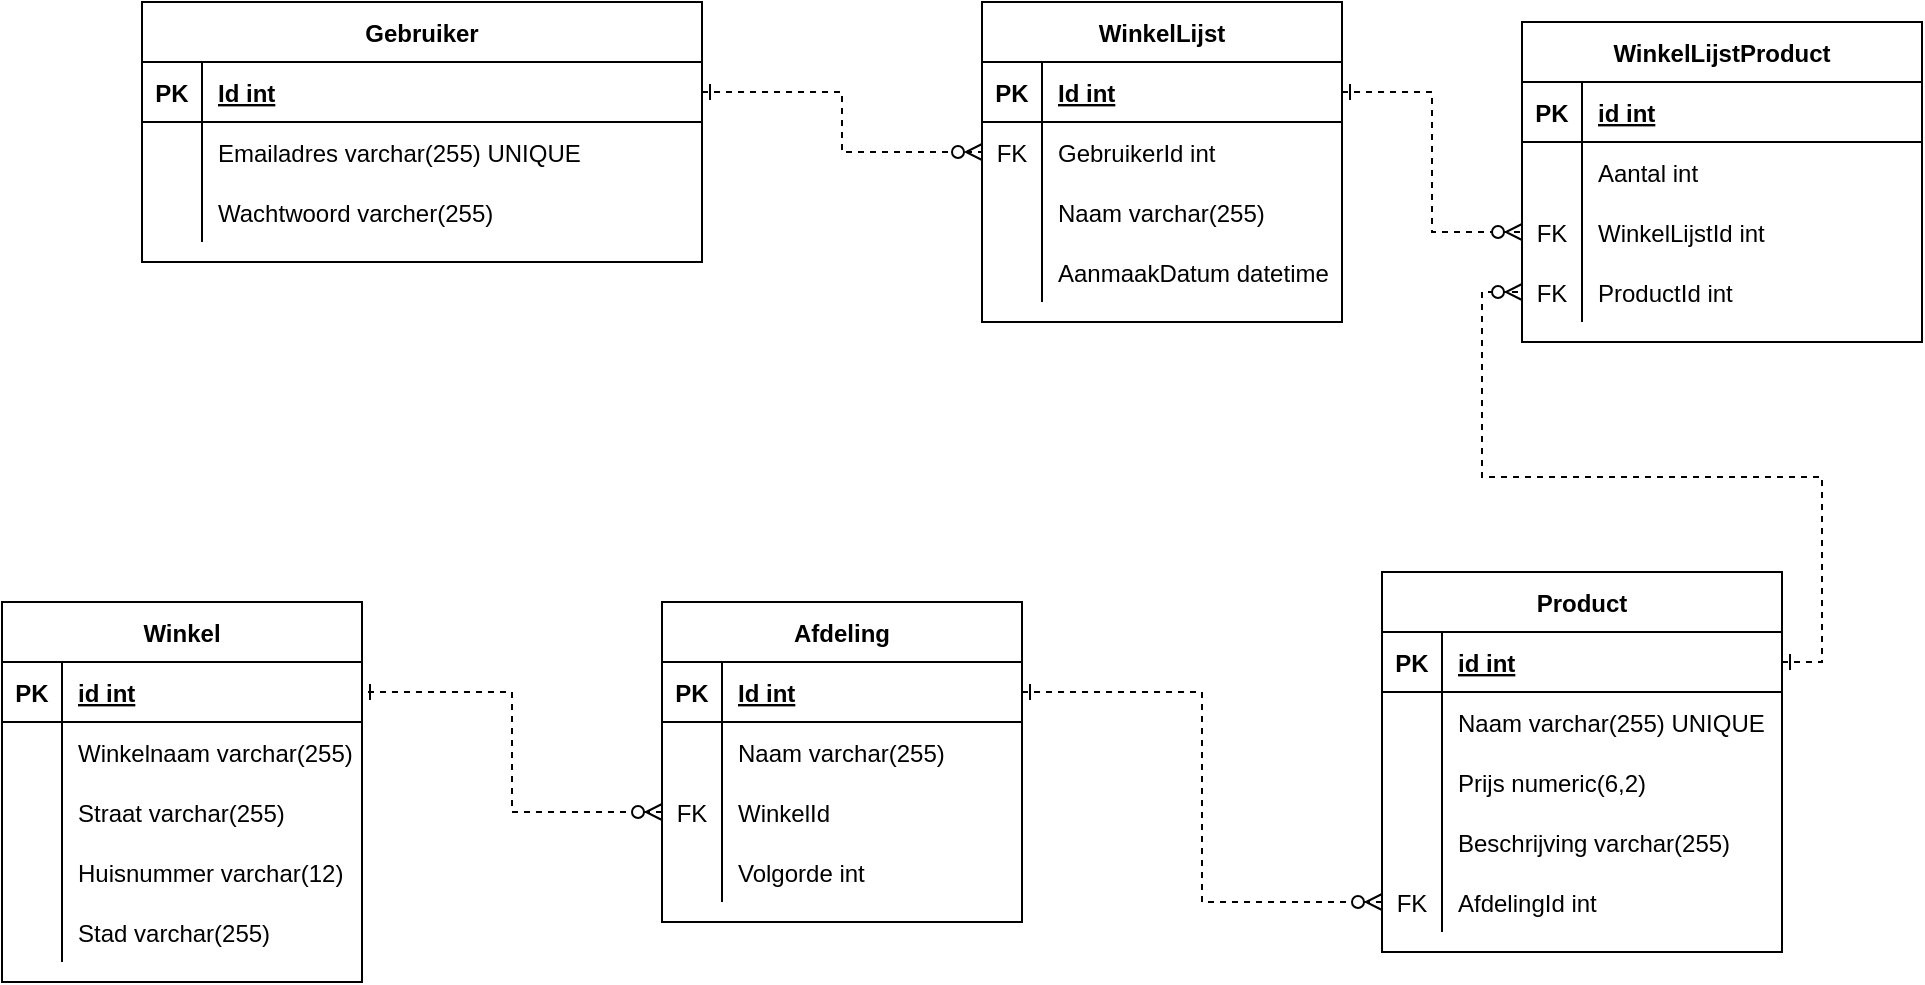 <mxfile version="13.7.9" type="device"><diagram id="jrcBBLnoRNY4PMt4Fyy8" name="Pagina-1"><mxGraphModel dx="2249" dy="822" grid="1" gridSize="10" guides="1" tooltips="1" connect="1" arrows="1" fold="1" page="1" pageScale="1" pageWidth="827" pageHeight="1169" math="0" shadow="0"><root><mxCell id="0"/><mxCell id="1" parent="0"/><mxCell id="Vjloa3isKZKLqXLQpkQa-1" value="Winkel" style="shape=table;startSize=30;container=1;collapsible=1;childLayout=tableLayout;fixedRows=1;rowLines=0;fontStyle=1;align=center;resizeLast=1;" parent="1" vertex="1"><mxGeometry x="-30" y="470" width="180" height="190" as="geometry"/></mxCell><mxCell id="Vjloa3isKZKLqXLQpkQa-2" value="" style="shape=partialRectangle;collapsible=0;dropTarget=0;pointerEvents=0;fillColor=none;top=0;left=0;bottom=1;right=0;points=[[0,0.5],[1,0.5]];portConstraint=eastwest;" parent="Vjloa3isKZKLqXLQpkQa-1" vertex="1"><mxGeometry y="30" width="180" height="30" as="geometry"/></mxCell><mxCell id="Vjloa3isKZKLqXLQpkQa-3" value="PK" style="shape=partialRectangle;connectable=0;fillColor=none;top=0;left=0;bottom=0;right=0;fontStyle=1;overflow=hidden;" parent="Vjloa3isKZKLqXLQpkQa-2" vertex="1"><mxGeometry width="30" height="30" as="geometry"/></mxCell><mxCell id="Vjloa3isKZKLqXLQpkQa-4" value="id int" style="shape=partialRectangle;connectable=0;fillColor=none;top=0;left=0;bottom=0;right=0;align=left;spacingLeft=6;fontStyle=5;overflow=hidden;" parent="Vjloa3isKZKLqXLQpkQa-2" vertex="1"><mxGeometry x="30" width="150" height="30" as="geometry"/></mxCell><mxCell id="Vjloa3isKZKLqXLQpkQa-5" value="" style="shape=partialRectangle;collapsible=0;dropTarget=0;pointerEvents=0;fillColor=none;top=0;left=0;bottom=0;right=0;points=[[0,0.5],[1,0.5]];portConstraint=eastwest;" parent="Vjloa3isKZKLqXLQpkQa-1" vertex="1"><mxGeometry y="60" width="180" height="30" as="geometry"/></mxCell><mxCell id="Vjloa3isKZKLqXLQpkQa-6" value="" style="shape=partialRectangle;connectable=0;fillColor=none;top=0;left=0;bottom=0;right=0;editable=1;overflow=hidden;" parent="Vjloa3isKZKLqXLQpkQa-5" vertex="1"><mxGeometry width="30" height="30" as="geometry"/></mxCell><mxCell id="Vjloa3isKZKLqXLQpkQa-7" value="Winkelnaam varchar(255)" style="shape=partialRectangle;connectable=0;fillColor=none;top=0;left=0;bottom=0;right=0;align=left;spacingLeft=6;overflow=hidden;" parent="Vjloa3isKZKLqXLQpkQa-5" vertex="1"><mxGeometry x="30" width="150" height="30" as="geometry"/></mxCell><mxCell id="Vjloa3isKZKLqXLQpkQa-8" value="" style="shape=partialRectangle;collapsible=0;dropTarget=0;pointerEvents=0;fillColor=none;top=0;left=0;bottom=0;right=0;points=[[0,0.5],[1,0.5]];portConstraint=eastwest;" parent="Vjloa3isKZKLqXLQpkQa-1" vertex="1"><mxGeometry y="90" width="180" height="30" as="geometry"/></mxCell><mxCell id="Vjloa3isKZKLqXLQpkQa-9" value="" style="shape=partialRectangle;connectable=0;fillColor=none;top=0;left=0;bottom=0;right=0;editable=1;overflow=hidden;" parent="Vjloa3isKZKLqXLQpkQa-8" vertex="1"><mxGeometry width="30" height="30" as="geometry"/></mxCell><mxCell id="Vjloa3isKZKLqXLQpkQa-10" value="Straat varchar(255)" style="shape=partialRectangle;connectable=0;fillColor=none;top=0;left=0;bottom=0;right=0;align=left;spacingLeft=6;overflow=hidden;" parent="Vjloa3isKZKLqXLQpkQa-8" vertex="1"><mxGeometry x="30" width="150" height="30" as="geometry"/></mxCell><mxCell id="Vjloa3isKZKLqXLQpkQa-11" value="" style="shape=partialRectangle;collapsible=0;dropTarget=0;pointerEvents=0;fillColor=none;top=0;left=0;bottom=0;right=0;points=[[0,0.5],[1,0.5]];portConstraint=eastwest;" parent="Vjloa3isKZKLqXLQpkQa-1" vertex="1"><mxGeometry y="120" width="180" height="30" as="geometry"/></mxCell><mxCell id="Vjloa3isKZKLqXLQpkQa-12" value="" style="shape=partialRectangle;connectable=0;fillColor=none;top=0;left=0;bottom=0;right=0;editable=1;overflow=hidden;" parent="Vjloa3isKZKLqXLQpkQa-11" vertex="1"><mxGeometry width="30" height="30" as="geometry"/></mxCell><mxCell id="Vjloa3isKZKLqXLQpkQa-13" value="Huisnummer varchar(12)" style="shape=partialRectangle;connectable=0;fillColor=none;top=0;left=0;bottom=0;right=0;align=left;spacingLeft=6;overflow=hidden;" parent="Vjloa3isKZKLqXLQpkQa-11" vertex="1"><mxGeometry x="30" width="150" height="30" as="geometry"/></mxCell><mxCell id="Vjloa3isKZKLqXLQpkQa-14" value="" style="shape=partialRectangle;collapsible=0;dropTarget=0;pointerEvents=0;fillColor=none;top=0;left=0;bottom=0;right=0;points=[[0,0.5],[1,0.5]];portConstraint=eastwest;" parent="Vjloa3isKZKLqXLQpkQa-1" vertex="1"><mxGeometry y="150" width="180" height="30" as="geometry"/></mxCell><mxCell id="Vjloa3isKZKLqXLQpkQa-15" value="" style="shape=partialRectangle;connectable=0;fillColor=none;top=0;left=0;bottom=0;right=0;editable=1;overflow=hidden;" parent="Vjloa3isKZKLqXLQpkQa-14" vertex="1"><mxGeometry width="30" height="30" as="geometry"/></mxCell><mxCell id="Vjloa3isKZKLqXLQpkQa-16" value="Stad varchar(255)" style="shape=partialRectangle;connectable=0;fillColor=none;top=0;left=0;bottom=0;right=0;align=left;spacingLeft=6;overflow=hidden;" parent="Vjloa3isKZKLqXLQpkQa-14" vertex="1"><mxGeometry x="30" width="150" height="30" as="geometry"/></mxCell><mxCell id="Vjloa3isKZKLqXLQpkQa-17" value="WinkelLijst" style="shape=table;startSize=30;container=1;collapsible=1;childLayout=tableLayout;fixedRows=1;rowLines=0;fontStyle=1;align=center;resizeLast=1;" parent="1" vertex="1"><mxGeometry x="460" y="170" width="180" height="160" as="geometry"/></mxCell><mxCell id="Vjloa3isKZKLqXLQpkQa-18" value="" style="shape=partialRectangle;collapsible=0;dropTarget=0;pointerEvents=0;fillColor=none;top=0;left=0;bottom=1;right=0;points=[[0,0.5],[1,0.5]];portConstraint=eastwest;" parent="Vjloa3isKZKLqXLQpkQa-17" vertex="1"><mxGeometry y="30" width="180" height="30" as="geometry"/></mxCell><mxCell id="Vjloa3isKZKLqXLQpkQa-19" value="PK" style="shape=partialRectangle;connectable=0;fillColor=none;top=0;left=0;bottom=0;right=0;fontStyle=1;overflow=hidden;" parent="Vjloa3isKZKLqXLQpkQa-18" vertex="1"><mxGeometry width="30" height="30" as="geometry"/></mxCell><mxCell id="Vjloa3isKZKLqXLQpkQa-20" value="Id int" style="shape=partialRectangle;connectable=0;fillColor=none;top=0;left=0;bottom=0;right=0;align=left;spacingLeft=6;fontStyle=5;overflow=hidden;" parent="Vjloa3isKZKLqXLQpkQa-18" vertex="1"><mxGeometry x="30" width="150" height="30" as="geometry"/></mxCell><mxCell id="Vjloa3isKZKLqXLQpkQa-21" value="" style="shape=partialRectangle;collapsible=0;dropTarget=0;pointerEvents=0;fillColor=none;top=0;left=0;bottom=0;right=0;points=[[0,0.5],[1,0.5]];portConstraint=eastwest;" parent="Vjloa3isKZKLqXLQpkQa-17" vertex="1"><mxGeometry y="60" width="180" height="30" as="geometry"/></mxCell><mxCell id="Vjloa3isKZKLqXLQpkQa-22" value="FK" style="shape=partialRectangle;connectable=0;fillColor=none;top=0;left=0;bottom=0;right=0;editable=1;overflow=hidden;" parent="Vjloa3isKZKLqXLQpkQa-21" vertex="1"><mxGeometry width="30" height="30" as="geometry"/></mxCell><mxCell id="Vjloa3isKZKLqXLQpkQa-23" value="GebruikerId int" style="shape=partialRectangle;connectable=0;fillColor=none;top=0;left=0;bottom=0;right=0;align=left;spacingLeft=6;overflow=hidden;" parent="Vjloa3isKZKLqXLQpkQa-21" vertex="1"><mxGeometry x="30" width="150" height="30" as="geometry"/></mxCell><mxCell id="Vjloa3isKZKLqXLQpkQa-24" value="" style="shape=partialRectangle;collapsible=0;dropTarget=0;pointerEvents=0;fillColor=none;top=0;left=0;bottom=0;right=0;points=[[0,0.5],[1,0.5]];portConstraint=eastwest;" parent="Vjloa3isKZKLqXLQpkQa-17" vertex="1"><mxGeometry y="90" width="180" height="30" as="geometry"/></mxCell><mxCell id="Vjloa3isKZKLqXLQpkQa-25" value="" style="shape=partialRectangle;connectable=0;fillColor=none;top=0;left=0;bottom=0;right=0;editable=1;overflow=hidden;" parent="Vjloa3isKZKLqXLQpkQa-24" vertex="1"><mxGeometry width="30" height="30" as="geometry"/></mxCell><mxCell id="Vjloa3isKZKLqXLQpkQa-26" value="Naam varchar(255)" style="shape=partialRectangle;connectable=0;fillColor=none;top=0;left=0;bottom=0;right=0;align=left;spacingLeft=6;overflow=hidden;" parent="Vjloa3isKZKLqXLQpkQa-24" vertex="1"><mxGeometry x="30" width="150" height="30" as="geometry"/></mxCell><mxCell id="Vjloa3isKZKLqXLQpkQa-27" value="" style="shape=partialRectangle;collapsible=0;dropTarget=0;pointerEvents=0;fillColor=none;top=0;left=0;bottom=0;right=0;points=[[0,0.5],[1,0.5]];portConstraint=eastwest;" parent="Vjloa3isKZKLqXLQpkQa-17" vertex="1"><mxGeometry y="120" width="180" height="30" as="geometry"/></mxCell><mxCell id="Vjloa3isKZKLqXLQpkQa-28" value="" style="shape=partialRectangle;connectable=0;fillColor=none;top=0;left=0;bottom=0;right=0;editable=1;overflow=hidden;" parent="Vjloa3isKZKLqXLQpkQa-27" vertex="1"><mxGeometry width="30" height="30" as="geometry"/></mxCell><mxCell id="Vjloa3isKZKLqXLQpkQa-29" value="AanmaakDatum datetime" style="shape=partialRectangle;connectable=0;fillColor=none;top=0;left=0;bottom=0;right=0;align=left;spacingLeft=6;overflow=hidden;" parent="Vjloa3isKZKLqXLQpkQa-27" vertex="1"><mxGeometry x="30" width="150" height="30" as="geometry"/></mxCell><mxCell id="Vjloa3isKZKLqXLQpkQa-30" value="Gebruiker" style="shape=table;startSize=30;container=1;collapsible=1;childLayout=tableLayout;fixedRows=1;rowLines=0;fontStyle=1;align=center;resizeLast=1;" parent="1" vertex="1"><mxGeometry x="40" y="170" width="280" height="130" as="geometry"/></mxCell><mxCell id="Vjloa3isKZKLqXLQpkQa-31" value="" style="shape=partialRectangle;collapsible=0;dropTarget=0;pointerEvents=0;fillColor=none;top=0;left=0;bottom=1;right=0;points=[[0,0.5],[1,0.5]];portConstraint=eastwest;" parent="Vjloa3isKZKLqXLQpkQa-30" vertex="1"><mxGeometry y="30" width="280" height="30" as="geometry"/></mxCell><mxCell id="Vjloa3isKZKLqXLQpkQa-32" value="PK" style="shape=partialRectangle;connectable=0;fillColor=none;top=0;left=0;bottom=0;right=0;fontStyle=1;overflow=hidden;" parent="Vjloa3isKZKLqXLQpkQa-31" vertex="1"><mxGeometry width="30" height="30" as="geometry"/></mxCell><mxCell id="Vjloa3isKZKLqXLQpkQa-33" value="Id int" style="shape=partialRectangle;connectable=0;fillColor=none;top=0;left=0;bottom=0;right=0;align=left;spacingLeft=6;fontStyle=5;overflow=hidden;" parent="Vjloa3isKZKLqXLQpkQa-31" vertex="1"><mxGeometry x="30" width="250" height="30" as="geometry"/></mxCell><mxCell id="Vjloa3isKZKLqXLQpkQa-34" value="" style="shape=partialRectangle;collapsible=0;dropTarget=0;pointerEvents=0;fillColor=none;top=0;left=0;bottom=0;right=0;points=[[0,0.5],[1,0.5]];portConstraint=eastwest;" parent="Vjloa3isKZKLqXLQpkQa-30" vertex="1"><mxGeometry y="60" width="280" height="30" as="geometry"/></mxCell><mxCell id="Vjloa3isKZKLqXLQpkQa-35" value="" style="shape=partialRectangle;connectable=0;fillColor=none;top=0;left=0;bottom=0;right=0;editable=1;overflow=hidden;" parent="Vjloa3isKZKLqXLQpkQa-34" vertex="1"><mxGeometry width="30" height="30" as="geometry"/></mxCell><mxCell id="Vjloa3isKZKLqXLQpkQa-36" value="Emailadres varchar(255) UNIQUE" style="shape=partialRectangle;connectable=0;fillColor=none;top=0;left=0;bottom=0;right=0;align=left;spacingLeft=6;overflow=hidden;" parent="Vjloa3isKZKLqXLQpkQa-34" vertex="1"><mxGeometry x="30" width="250" height="30" as="geometry"/></mxCell><mxCell id="Vjloa3isKZKLqXLQpkQa-37" value="" style="shape=partialRectangle;collapsible=0;dropTarget=0;pointerEvents=0;fillColor=none;top=0;left=0;bottom=0;right=0;points=[[0,0.5],[1,0.5]];portConstraint=eastwest;" parent="Vjloa3isKZKLqXLQpkQa-30" vertex="1"><mxGeometry y="90" width="280" height="30" as="geometry"/></mxCell><mxCell id="Vjloa3isKZKLqXLQpkQa-38" value="" style="shape=partialRectangle;connectable=0;fillColor=none;top=0;left=0;bottom=0;right=0;editable=1;overflow=hidden;" parent="Vjloa3isKZKLqXLQpkQa-37" vertex="1"><mxGeometry width="30" height="30" as="geometry"/></mxCell><mxCell id="Vjloa3isKZKLqXLQpkQa-39" value="Wachtwoord varcher(255)" style="shape=partialRectangle;connectable=0;fillColor=none;top=0;left=0;bottom=0;right=0;align=left;spacingLeft=6;overflow=hidden;" parent="Vjloa3isKZKLqXLQpkQa-37" vertex="1"><mxGeometry x="30" width="250" height="30" as="geometry"/></mxCell><mxCell id="Vjloa3isKZKLqXLQpkQa-40" style="edgeStyle=orthogonalEdgeStyle;rounded=0;orthogonalLoop=1;jettySize=auto;html=1;dashed=1;startArrow=ERone;startFill=0;endArrow=ERzeroToMany;endFill=1;" parent="1" source="Vjloa3isKZKLqXLQpkQa-31" target="Vjloa3isKZKLqXLQpkQa-21" edge="1"><mxGeometry relative="1" as="geometry"/></mxCell><mxCell id="Vjloa3isKZKLqXLQpkQa-43" value="Afdeling" style="shape=table;startSize=30;container=1;collapsible=1;childLayout=tableLayout;fixedRows=1;rowLines=0;fontStyle=1;align=center;resizeLast=1;" parent="1" vertex="1"><mxGeometry x="300" y="470" width="180" height="160" as="geometry"/></mxCell><mxCell id="Vjloa3isKZKLqXLQpkQa-44" value="" style="shape=partialRectangle;collapsible=0;dropTarget=0;pointerEvents=0;fillColor=none;top=0;left=0;bottom=1;right=0;points=[[0,0.5],[1,0.5]];portConstraint=eastwest;" parent="Vjloa3isKZKLqXLQpkQa-43" vertex="1"><mxGeometry y="30" width="180" height="30" as="geometry"/></mxCell><mxCell id="Vjloa3isKZKLqXLQpkQa-45" value="PK" style="shape=partialRectangle;connectable=0;fillColor=none;top=0;left=0;bottom=0;right=0;fontStyle=1;overflow=hidden;" parent="Vjloa3isKZKLqXLQpkQa-44" vertex="1"><mxGeometry width="30" height="30" as="geometry"/></mxCell><mxCell id="Vjloa3isKZKLqXLQpkQa-46" value="Id int" style="shape=partialRectangle;connectable=0;fillColor=none;top=0;left=0;bottom=0;right=0;align=left;spacingLeft=6;fontStyle=5;overflow=hidden;" parent="Vjloa3isKZKLqXLQpkQa-44" vertex="1"><mxGeometry x="30" width="150" height="30" as="geometry"/></mxCell><mxCell id="Vjloa3isKZKLqXLQpkQa-47" value="" style="shape=partialRectangle;collapsible=0;dropTarget=0;pointerEvents=0;fillColor=none;top=0;left=0;bottom=0;right=0;points=[[0,0.5],[1,0.5]];portConstraint=eastwest;" parent="Vjloa3isKZKLqXLQpkQa-43" vertex="1"><mxGeometry y="60" width="180" height="30" as="geometry"/></mxCell><mxCell id="Vjloa3isKZKLqXLQpkQa-48" value="" style="shape=partialRectangle;connectable=0;fillColor=none;top=0;left=0;bottom=0;right=0;editable=1;overflow=hidden;" parent="Vjloa3isKZKLqXLQpkQa-47" vertex="1"><mxGeometry width="30" height="30" as="geometry"/></mxCell><mxCell id="Vjloa3isKZKLqXLQpkQa-49" value="Naam varchar(255)" style="shape=partialRectangle;connectable=0;fillColor=none;top=0;left=0;bottom=0;right=0;align=left;spacingLeft=6;overflow=hidden;" parent="Vjloa3isKZKLqXLQpkQa-47" vertex="1"><mxGeometry x="30" width="150" height="30" as="geometry"/></mxCell><mxCell id="Vjloa3isKZKLqXLQpkQa-50" value="" style="shape=partialRectangle;collapsible=0;dropTarget=0;pointerEvents=0;fillColor=none;top=0;left=0;bottom=0;right=0;points=[[0,0.5],[1,0.5]];portConstraint=eastwest;" parent="Vjloa3isKZKLqXLQpkQa-43" vertex="1"><mxGeometry y="90" width="180" height="30" as="geometry"/></mxCell><mxCell id="Vjloa3isKZKLqXLQpkQa-51" value="FK" style="shape=partialRectangle;connectable=0;fillColor=none;top=0;left=0;bottom=0;right=0;editable=1;overflow=hidden;" parent="Vjloa3isKZKLqXLQpkQa-50" vertex="1"><mxGeometry width="30" height="30" as="geometry"/></mxCell><mxCell id="Vjloa3isKZKLqXLQpkQa-52" value="WinkelId" style="shape=partialRectangle;connectable=0;fillColor=none;top=0;left=0;bottom=0;right=0;align=left;spacingLeft=6;overflow=hidden;" parent="Vjloa3isKZKLqXLQpkQa-50" vertex="1"><mxGeometry x="30" width="150" height="30" as="geometry"/></mxCell><mxCell id="Vjloa3isKZKLqXLQpkQa-53" value="" style="shape=partialRectangle;collapsible=0;dropTarget=0;pointerEvents=0;fillColor=none;top=0;left=0;bottom=0;right=0;points=[[0,0.5],[1,0.5]];portConstraint=eastwest;" parent="Vjloa3isKZKLqXLQpkQa-43" vertex="1"><mxGeometry y="120" width="180" height="30" as="geometry"/></mxCell><mxCell id="Vjloa3isKZKLqXLQpkQa-54" value="" style="shape=partialRectangle;connectable=0;fillColor=none;top=0;left=0;bottom=0;right=0;editable=1;overflow=hidden;" parent="Vjloa3isKZKLqXLQpkQa-53" vertex="1"><mxGeometry width="30" height="30" as="geometry"/></mxCell><mxCell id="Vjloa3isKZKLqXLQpkQa-55" value="Volgorde int" style="shape=partialRectangle;connectable=0;fillColor=none;top=0;left=0;bottom=0;right=0;align=left;spacingLeft=6;overflow=hidden;" parent="Vjloa3isKZKLqXLQpkQa-53" vertex="1"><mxGeometry x="30" width="150" height="30" as="geometry"/></mxCell><mxCell id="Vjloa3isKZKLqXLQpkQa-56" style="edgeStyle=orthogonalEdgeStyle;rounded=0;orthogonalLoop=1;jettySize=auto;html=1;entryX=1;entryY=0.5;entryDx=0;entryDy=0;dashed=1;startArrow=ERzeroToMany;startFill=1;endArrow=ERone;endFill=0;" parent="1" source="Vjloa3isKZKLqXLQpkQa-50" target="Vjloa3isKZKLqXLQpkQa-2" edge="1"><mxGeometry relative="1" as="geometry"/></mxCell><mxCell id="Vjloa3isKZKLqXLQpkQa-57" value="Product" style="shape=table;startSize=30;container=1;collapsible=1;childLayout=tableLayout;fixedRows=1;rowLines=0;fontStyle=1;align=center;resizeLast=1;" parent="1" vertex="1"><mxGeometry x="660" y="455" width="200" height="190" as="geometry"/></mxCell><mxCell id="Vjloa3isKZKLqXLQpkQa-58" value="" style="shape=partialRectangle;collapsible=0;dropTarget=0;pointerEvents=0;fillColor=none;top=0;left=0;bottom=1;right=0;points=[[0,0.5],[1,0.5]];portConstraint=eastwest;" parent="Vjloa3isKZKLqXLQpkQa-57" vertex="1"><mxGeometry y="30" width="200" height="30" as="geometry"/></mxCell><mxCell id="Vjloa3isKZKLqXLQpkQa-59" value="PK" style="shape=partialRectangle;connectable=0;fillColor=none;top=0;left=0;bottom=0;right=0;fontStyle=1;overflow=hidden;" parent="Vjloa3isKZKLqXLQpkQa-58" vertex="1"><mxGeometry width="30" height="30" as="geometry"/></mxCell><mxCell id="Vjloa3isKZKLqXLQpkQa-60" value="id int" style="shape=partialRectangle;connectable=0;fillColor=none;top=0;left=0;bottom=0;right=0;align=left;spacingLeft=6;fontStyle=5;overflow=hidden;" parent="Vjloa3isKZKLqXLQpkQa-58" vertex="1"><mxGeometry x="30" width="170" height="30" as="geometry"/></mxCell><mxCell id="Vjloa3isKZKLqXLQpkQa-61" value="" style="shape=partialRectangle;collapsible=0;dropTarget=0;pointerEvents=0;fillColor=none;top=0;left=0;bottom=0;right=0;points=[[0,0.5],[1,0.5]];portConstraint=eastwest;" parent="Vjloa3isKZKLqXLQpkQa-57" vertex="1"><mxGeometry y="60" width="200" height="30" as="geometry"/></mxCell><mxCell id="Vjloa3isKZKLqXLQpkQa-62" value="" style="shape=partialRectangle;connectable=0;fillColor=none;top=0;left=0;bottom=0;right=0;editable=1;overflow=hidden;" parent="Vjloa3isKZKLqXLQpkQa-61" vertex="1"><mxGeometry width="30" height="30" as="geometry"/></mxCell><mxCell id="Vjloa3isKZKLqXLQpkQa-63" value="Naam varchar(255) UNIQUE " style="shape=partialRectangle;connectable=0;fillColor=none;top=0;left=0;bottom=0;right=0;align=left;spacingLeft=6;overflow=hidden;" parent="Vjloa3isKZKLqXLQpkQa-61" vertex="1"><mxGeometry x="30" width="170" height="30" as="geometry"/></mxCell><mxCell id="PQj9GZOs2mvR34Ye2uf9-27" value="" style="shape=partialRectangle;collapsible=0;dropTarget=0;pointerEvents=0;fillColor=none;top=0;left=0;bottom=0;right=0;points=[[0,0.5],[1,0.5]];portConstraint=eastwest;" vertex="1" parent="Vjloa3isKZKLqXLQpkQa-57"><mxGeometry y="90" width="200" height="30" as="geometry"/></mxCell><mxCell id="PQj9GZOs2mvR34Ye2uf9-28" value="" style="shape=partialRectangle;connectable=0;fillColor=none;top=0;left=0;bottom=0;right=0;editable=1;overflow=hidden;" vertex="1" parent="PQj9GZOs2mvR34Ye2uf9-27"><mxGeometry width="30" height="30" as="geometry"/></mxCell><mxCell id="PQj9GZOs2mvR34Ye2uf9-29" value="Prijs numeric(6,2)" style="shape=partialRectangle;connectable=0;fillColor=none;top=0;left=0;bottom=0;right=0;align=left;spacingLeft=6;overflow=hidden;" vertex="1" parent="PQj9GZOs2mvR34Ye2uf9-27"><mxGeometry x="30" width="170" height="30" as="geometry"/></mxCell><mxCell id="PQj9GZOs2mvR34Ye2uf9-30" value="" style="shape=partialRectangle;collapsible=0;dropTarget=0;pointerEvents=0;fillColor=none;top=0;left=0;bottom=0;right=0;points=[[0,0.5],[1,0.5]];portConstraint=eastwest;" vertex="1" parent="Vjloa3isKZKLqXLQpkQa-57"><mxGeometry y="120" width="200" height="30" as="geometry"/></mxCell><mxCell id="PQj9GZOs2mvR34Ye2uf9-31" value="" style="shape=partialRectangle;connectable=0;fillColor=none;top=0;left=0;bottom=0;right=0;editable=1;overflow=hidden;" vertex="1" parent="PQj9GZOs2mvR34Ye2uf9-30"><mxGeometry width="30" height="30" as="geometry"/></mxCell><mxCell id="PQj9GZOs2mvR34Ye2uf9-32" value="Beschrijving varchar(255)" style="shape=partialRectangle;connectable=0;fillColor=none;top=0;left=0;bottom=0;right=0;align=left;spacingLeft=6;overflow=hidden;" vertex="1" parent="PQj9GZOs2mvR34Ye2uf9-30"><mxGeometry x="30" width="170" height="30" as="geometry"/></mxCell><mxCell id="Vjloa3isKZKLqXLQpkQa-64" value="" style="shape=partialRectangle;collapsible=0;dropTarget=0;pointerEvents=0;fillColor=none;top=0;left=0;bottom=0;right=0;points=[[0,0.5],[1,0.5]];portConstraint=eastwest;" parent="Vjloa3isKZKLqXLQpkQa-57" vertex="1"><mxGeometry y="150" width="200" height="30" as="geometry"/></mxCell><mxCell id="Vjloa3isKZKLqXLQpkQa-65" value="FK" style="shape=partialRectangle;connectable=0;fillColor=none;top=0;left=0;bottom=0;right=0;editable=1;overflow=hidden;" parent="Vjloa3isKZKLqXLQpkQa-64" vertex="1"><mxGeometry width="30" height="30" as="geometry"/></mxCell><mxCell id="Vjloa3isKZKLqXLQpkQa-66" value="AfdelingId int" style="shape=partialRectangle;connectable=0;fillColor=none;top=0;left=0;bottom=0;right=0;align=left;spacingLeft=6;overflow=hidden;" parent="Vjloa3isKZKLqXLQpkQa-64" vertex="1"><mxGeometry x="30" width="170" height="30" as="geometry"/></mxCell><mxCell id="PQj9GZOs2mvR34Ye2uf9-36" value="WinkelLijstProduct" style="shape=table;startSize=30;container=1;collapsible=1;childLayout=tableLayout;fixedRows=1;rowLines=0;fontStyle=1;align=center;resizeLast=1;" vertex="1" parent="1"><mxGeometry x="730" y="180" width="200" height="160" as="geometry"/></mxCell><mxCell id="PQj9GZOs2mvR34Ye2uf9-37" value="" style="shape=partialRectangle;collapsible=0;dropTarget=0;pointerEvents=0;fillColor=none;top=0;left=0;bottom=1;right=0;points=[[0,0.5],[1,0.5]];portConstraint=eastwest;" vertex="1" parent="PQj9GZOs2mvR34Ye2uf9-36"><mxGeometry y="30" width="200" height="30" as="geometry"/></mxCell><mxCell id="PQj9GZOs2mvR34Ye2uf9-38" value="PK" style="shape=partialRectangle;connectable=0;fillColor=none;top=0;left=0;bottom=0;right=0;fontStyle=1;overflow=hidden;" vertex="1" parent="PQj9GZOs2mvR34Ye2uf9-37"><mxGeometry width="30" height="30" as="geometry"/></mxCell><mxCell id="PQj9GZOs2mvR34Ye2uf9-39" value="id int" style="shape=partialRectangle;connectable=0;fillColor=none;top=0;left=0;bottom=0;right=0;align=left;spacingLeft=6;fontStyle=5;overflow=hidden;" vertex="1" parent="PQj9GZOs2mvR34Ye2uf9-37"><mxGeometry x="30" width="170" height="30" as="geometry"/></mxCell><mxCell id="PQj9GZOs2mvR34Ye2uf9-40" value="" style="shape=partialRectangle;collapsible=0;dropTarget=0;pointerEvents=0;fillColor=none;top=0;left=0;bottom=0;right=0;points=[[0,0.5],[1,0.5]];portConstraint=eastwest;" vertex="1" parent="PQj9GZOs2mvR34Ye2uf9-36"><mxGeometry y="60" width="200" height="30" as="geometry"/></mxCell><mxCell id="PQj9GZOs2mvR34Ye2uf9-41" value="" style="shape=partialRectangle;connectable=0;fillColor=none;top=0;left=0;bottom=0;right=0;editable=1;overflow=hidden;" vertex="1" parent="PQj9GZOs2mvR34Ye2uf9-40"><mxGeometry width="30" height="30" as="geometry"/></mxCell><mxCell id="PQj9GZOs2mvR34Ye2uf9-42" value="Aantal int" style="shape=partialRectangle;connectable=0;fillColor=none;top=0;left=0;bottom=0;right=0;align=left;spacingLeft=6;overflow=hidden;" vertex="1" parent="PQj9GZOs2mvR34Ye2uf9-40"><mxGeometry x="30" width="170" height="30" as="geometry"/></mxCell><mxCell id="PQj9GZOs2mvR34Ye2uf9-43" value="" style="shape=partialRectangle;collapsible=0;dropTarget=0;pointerEvents=0;fillColor=none;top=0;left=0;bottom=0;right=0;points=[[0,0.5],[1,0.5]];portConstraint=eastwest;" vertex="1" parent="PQj9GZOs2mvR34Ye2uf9-36"><mxGeometry y="90" width="200" height="30" as="geometry"/></mxCell><mxCell id="PQj9GZOs2mvR34Ye2uf9-44" value="FK" style="shape=partialRectangle;connectable=0;fillColor=none;top=0;left=0;bottom=0;right=0;editable=1;overflow=hidden;" vertex="1" parent="PQj9GZOs2mvR34Ye2uf9-43"><mxGeometry width="30" height="30" as="geometry"/></mxCell><mxCell id="PQj9GZOs2mvR34Ye2uf9-45" value="WinkelLijstId int" style="shape=partialRectangle;connectable=0;fillColor=none;top=0;left=0;bottom=0;right=0;align=left;spacingLeft=6;overflow=hidden;" vertex="1" parent="PQj9GZOs2mvR34Ye2uf9-43"><mxGeometry x="30" width="170" height="30" as="geometry"/></mxCell><mxCell id="PQj9GZOs2mvR34Ye2uf9-49" value="" style="shape=partialRectangle;collapsible=0;dropTarget=0;pointerEvents=0;fillColor=none;top=0;left=0;bottom=0;right=0;points=[[0,0.5],[1,0.5]];portConstraint=eastwest;" vertex="1" parent="PQj9GZOs2mvR34Ye2uf9-36"><mxGeometry y="120" width="200" height="30" as="geometry"/></mxCell><mxCell id="PQj9GZOs2mvR34Ye2uf9-50" value="FK" style="shape=partialRectangle;connectable=0;fillColor=none;top=0;left=0;bottom=0;right=0;editable=1;overflow=hidden;" vertex="1" parent="PQj9GZOs2mvR34Ye2uf9-49"><mxGeometry width="30" height="30" as="geometry"/></mxCell><mxCell id="PQj9GZOs2mvR34Ye2uf9-51" value="ProductId int" style="shape=partialRectangle;connectable=0;fillColor=none;top=0;left=0;bottom=0;right=0;align=left;spacingLeft=6;overflow=hidden;" vertex="1" parent="PQj9GZOs2mvR34Ye2uf9-49"><mxGeometry x="30" width="170" height="30" as="geometry"/></mxCell><mxCell id="PQj9GZOs2mvR34Ye2uf9-53" style="edgeStyle=orthogonalEdgeStyle;rounded=0;orthogonalLoop=1;jettySize=auto;html=1;entryX=0;entryY=0.5;entryDx=0;entryDy=0;dashed=1;startArrow=ERone;startFill=0;endArrow=ERzeroToMany;endFill=1;" edge="1" parent="1" source="Vjloa3isKZKLqXLQpkQa-18" target="PQj9GZOs2mvR34Ye2uf9-43"><mxGeometry relative="1" as="geometry"/></mxCell><mxCell id="PQj9GZOs2mvR34Ye2uf9-54" style="edgeStyle=orthogonalEdgeStyle;rounded=0;orthogonalLoop=1;jettySize=auto;html=1;entryX=0;entryY=0.5;entryDx=0;entryDy=0;dashed=1;startArrow=ERone;startFill=0;endArrow=ERzeroToMany;endFill=1;" edge="1" parent="1" source="Vjloa3isKZKLqXLQpkQa-58" target="PQj9GZOs2mvR34Ye2uf9-49"><mxGeometry relative="1" as="geometry"/></mxCell><mxCell id="PQj9GZOs2mvR34Ye2uf9-55" style="edgeStyle=orthogonalEdgeStyle;rounded=0;orthogonalLoop=1;jettySize=auto;html=1;entryX=0;entryY=0.5;entryDx=0;entryDy=0;dashed=1;startArrow=ERone;startFill=0;endArrow=ERzeroToMany;endFill=1;" edge="1" parent="1" source="Vjloa3isKZKLqXLQpkQa-44" target="Vjloa3isKZKLqXLQpkQa-64"><mxGeometry relative="1" as="geometry"/></mxCell></root></mxGraphModel></diagram></mxfile>